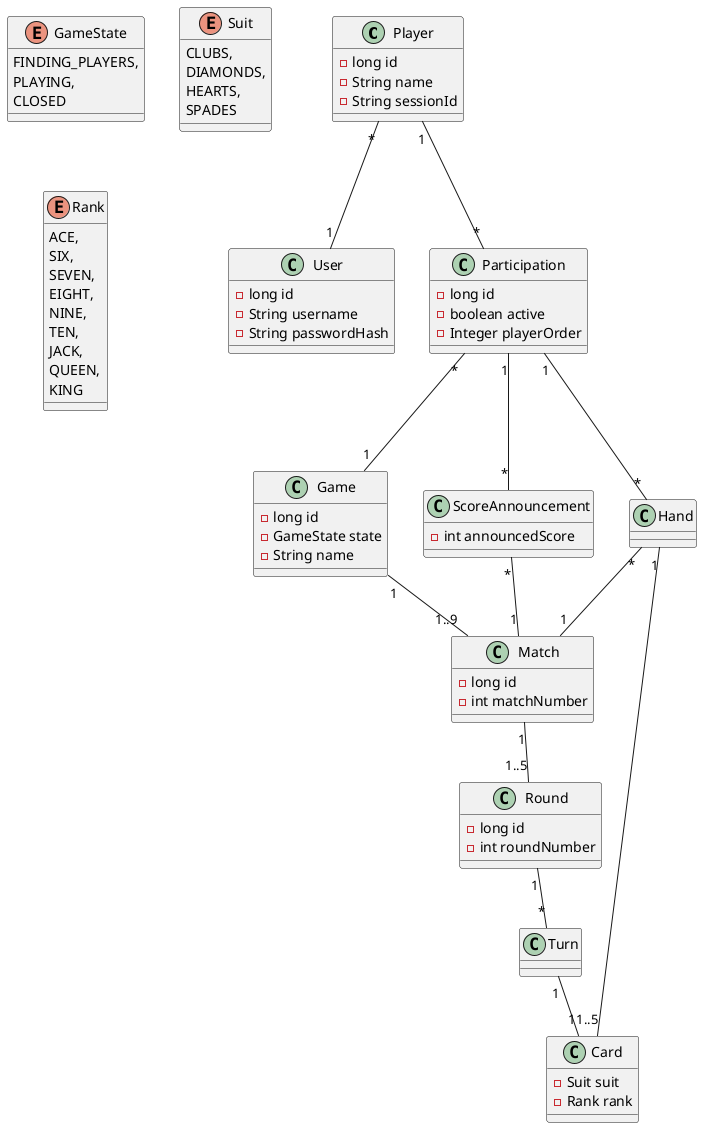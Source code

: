@startuml
class Player {
    - long id
    - String name
    - String sessionId
}

class User {
    - long id
    - String username
    - String passwordHash
}

enum GameState {
    FINDING_PLAYERS,
    PLAYING,
    CLOSED
}

class Game {
    - long id
    - GameState state
    - String name
}

class Participation {
    - long id
    - boolean active
    - Integer playerOrder
}

class Match {
    - long id
    - int matchNumber
}

class ScoreAnnouncement {
    - int announcedScore
}

class Hand {
}

class Turn {

}

class Round {
    - long id
    - int roundNumber
}

class Card {
    - Suit suit
    - Rank rank
}

enum Suit {
    CLUBS,
    DIAMONDS,
    HEARTS,
    SPADES
}

enum Rank {
  ACE,
  SIX,
  SEVEN,
  EIGHT,
  NINE,
  TEN,
  JACK,
  QUEEN,
  KING
}

Player "*" -- "1" User
Player "1" -- "*" Participation

Participation "*" -- "1" Game
Participation "1" -- "*" ScoreAnnouncement
Participation "1" -- "*" Hand

ScoreAnnouncement "*" -- "1" Match

Hand "*" -- "1" Match
Hand "1" -- "1..5" Card

Game "1" -- "1..9" Match

Match "1" -- "1..5" Round

Round "1" -- "*" Turn

Turn "1" -- "1" Card

@enduml
